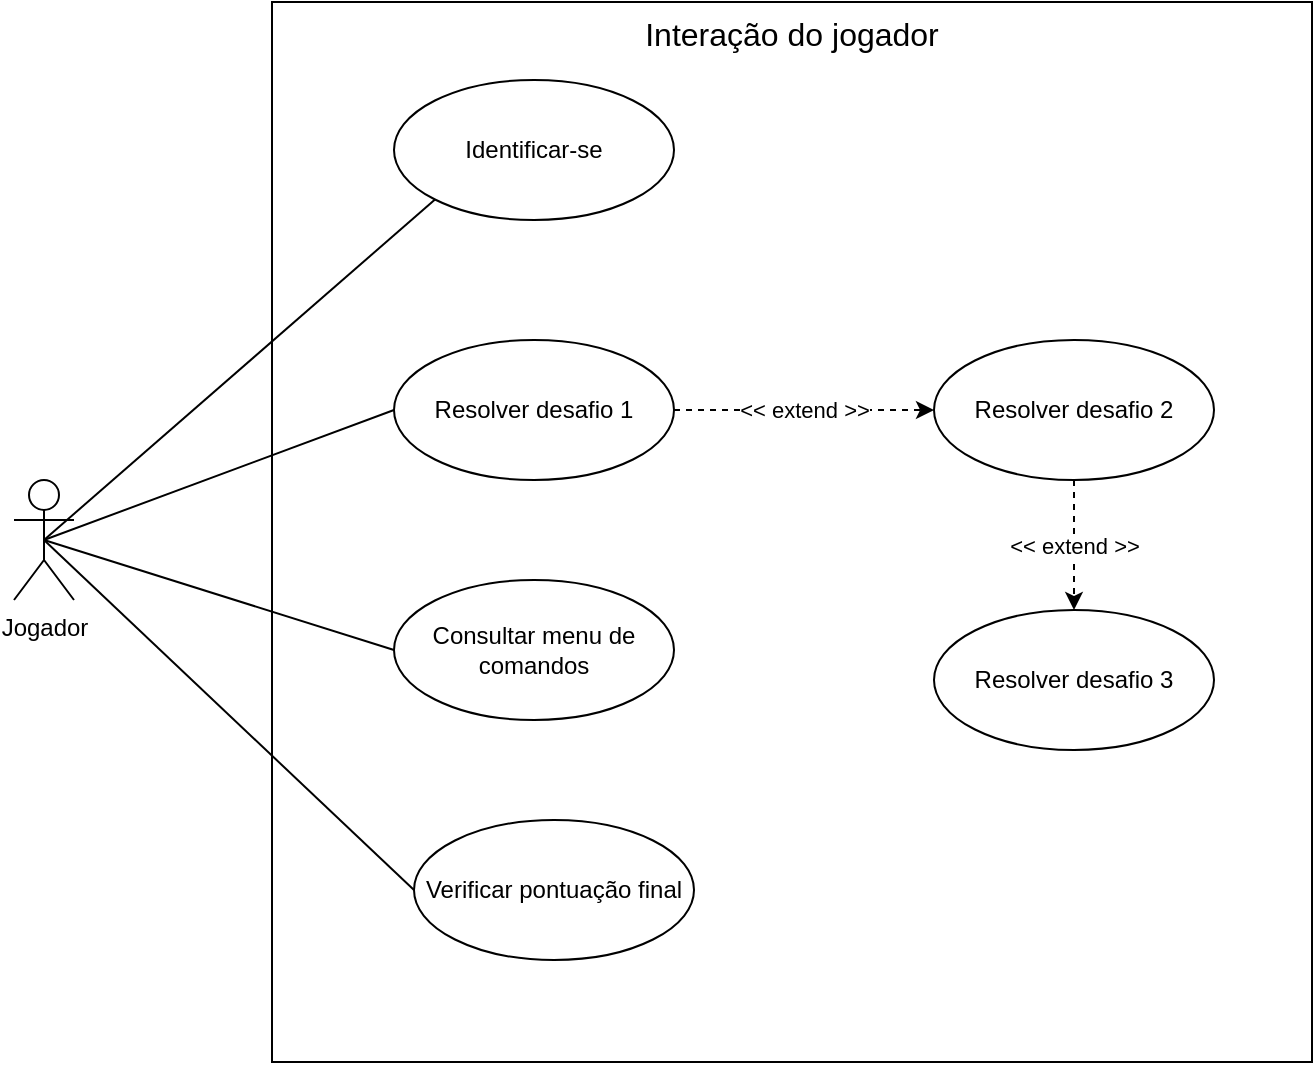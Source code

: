 <mxfile version="12.2.9" type="device" pages="1"><diagram id="ohUc1mepZRpsqcBOsSV2" name="Page-1"><mxGraphModel dx="1407" dy="672" grid="1" gridSize="10" guides="1" tooltips="1" connect="1" arrows="1" fold="1" page="1" pageScale="1" pageWidth="1169" pageHeight="827" math="0" shadow="0"><root><mxCell id="0"/><mxCell id="1" parent="0"/><mxCell id="6ZUTD4YoZfg5QefL66Pe-10" style="edgeStyle=none;rounded=0;orthogonalLoop=1;jettySize=auto;html=1;exitX=0.5;exitY=0.5;exitDx=0;exitDy=0;exitPerimeter=0;entryX=0;entryY=1;entryDx=0;entryDy=0;endArrow=none;endFill=0;" parent="1" source="6ZUTD4YoZfg5QefL66Pe-1" target="6ZUTD4YoZfg5QefL66Pe-4" edge="1"><mxGeometry relative="1" as="geometry"/></mxCell><mxCell id="6ZUTD4YoZfg5QefL66Pe-11" style="edgeStyle=none;rounded=0;orthogonalLoop=1;jettySize=auto;html=1;exitX=0.5;exitY=0.5;exitDx=0;exitDy=0;exitPerimeter=0;entryX=0;entryY=0.5;entryDx=0;entryDy=0;endArrow=none;endFill=0;" parent="1" source="6ZUTD4YoZfg5QefL66Pe-1" target="6ZUTD4YoZfg5QefL66Pe-5" edge="1"><mxGeometry relative="1" as="geometry"/></mxCell><mxCell id="6ZUTD4YoZfg5QefL66Pe-13" style="edgeStyle=none;rounded=0;orthogonalLoop=1;jettySize=auto;html=1;exitX=0.5;exitY=0.5;exitDx=0;exitDy=0;exitPerimeter=0;entryX=0;entryY=0.5;entryDx=0;entryDy=0;endArrow=none;endFill=0;" parent="1" source="6ZUTD4YoZfg5QefL66Pe-1" target="6ZUTD4YoZfg5QefL66Pe-12" edge="1"><mxGeometry relative="1" as="geometry"/></mxCell><mxCell id="6MAOyPHWrD4s2i4G-mvR-2" style="rounded=0;orthogonalLoop=1;jettySize=auto;html=1;exitX=0.5;exitY=0.5;exitDx=0;exitDy=0;exitPerimeter=0;entryX=0;entryY=0.5;entryDx=0;entryDy=0;endArrow=none;endFill=0;" edge="1" parent="1" source="6ZUTD4YoZfg5QefL66Pe-1" target="6MAOyPHWrD4s2i4G-mvR-1"><mxGeometry relative="1" as="geometry"/></mxCell><mxCell id="6ZUTD4YoZfg5QefL66Pe-1" value="Jogador" style="shape=umlActor;verticalLabelPosition=bottom;labelBackgroundColor=#ffffff;verticalAlign=top;html=1;" parent="1" vertex="1"><mxGeometry x="240" y="460" width="30" height="60" as="geometry"/></mxCell><mxCell id="6ZUTD4YoZfg5QefL66Pe-4" value="Identificar-se" style="ellipse;whiteSpace=wrap;html=1;" parent="1" vertex="1"><mxGeometry x="430" y="260" width="140" height="70" as="geometry"/></mxCell><mxCell id="6ZUTD4YoZfg5QefL66Pe-8" value="&amp;lt;&amp;lt; extend &amp;gt;&amp;gt;" style="rounded=0;orthogonalLoop=1;jettySize=auto;html=1;exitX=1;exitY=0.5;exitDx=0;exitDy=0;entryX=0;entryY=0.5;entryDx=0;entryDy=0;dashed=1;" parent="1" source="6ZUTD4YoZfg5QefL66Pe-5" target="6ZUTD4YoZfg5QefL66Pe-6" edge="1"><mxGeometry relative="1" as="geometry"/></mxCell><mxCell id="6ZUTD4YoZfg5QefL66Pe-5" value="Resolver desafio 1" style="ellipse;whiteSpace=wrap;html=1;" parent="1" vertex="1"><mxGeometry x="430" y="390" width="140" height="70" as="geometry"/></mxCell><mxCell id="6ZUTD4YoZfg5QefL66Pe-9" value="&amp;lt;&amp;lt; extend &amp;gt;&amp;gt;" style="edgeStyle=none;rounded=0;orthogonalLoop=1;jettySize=auto;html=1;exitX=0.5;exitY=1;exitDx=0;exitDy=0;entryX=0.5;entryY=0;entryDx=0;entryDy=0;dashed=1;" parent="1" source="6ZUTD4YoZfg5QefL66Pe-6" target="6ZUTD4YoZfg5QefL66Pe-7" edge="1"><mxGeometry relative="1" as="geometry"/></mxCell><mxCell id="6ZUTD4YoZfg5QefL66Pe-6" value="Resolver desafio 2" style="ellipse;whiteSpace=wrap;html=1;" parent="1" vertex="1"><mxGeometry x="700" y="390" width="140" height="70" as="geometry"/></mxCell><mxCell id="6ZUTD4YoZfg5QefL66Pe-7" value="Resolver desafio 3" style="ellipse;whiteSpace=wrap;html=1;" parent="1" vertex="1"><mxGeometry x="700" y="525" width="140" height="70" as="geometry"/></mxCell><mxCell id="6ZUTD4YoZfg5QefL66Pe-12" value="Verificar pontuação final" style="ellipse;whiteSpace=wrap;html=1;" parent="1" vertex="1"><mxGeometry x="440" y="630" width="140" height="70" as="geometry"/></mxCell><mxCell id="6ZUTD4YoZfg5QefL66Pe-14" value="Interação do jogador" style="rounded=0;whiteSpace=wrap;html=1;fillColor=none;verticalAlign=top;fontSize=16;" parent="1" vertex="1"><mxGeometry x="369" y="221" width="520" height="530" as="geometry"/></mxCell><mxCell id="6MAOyPHWrD4s2i4G-mvR-1" value="Consultar menu de comandos" style="ellipse;whiteSpace=wrap;html=1;" vertex="1" parent="1"><mxGeometry x="430" y="510" width="140" height="70" as="geometry"/></mxCell></root></mxGraphModel></diagram></mxfile>